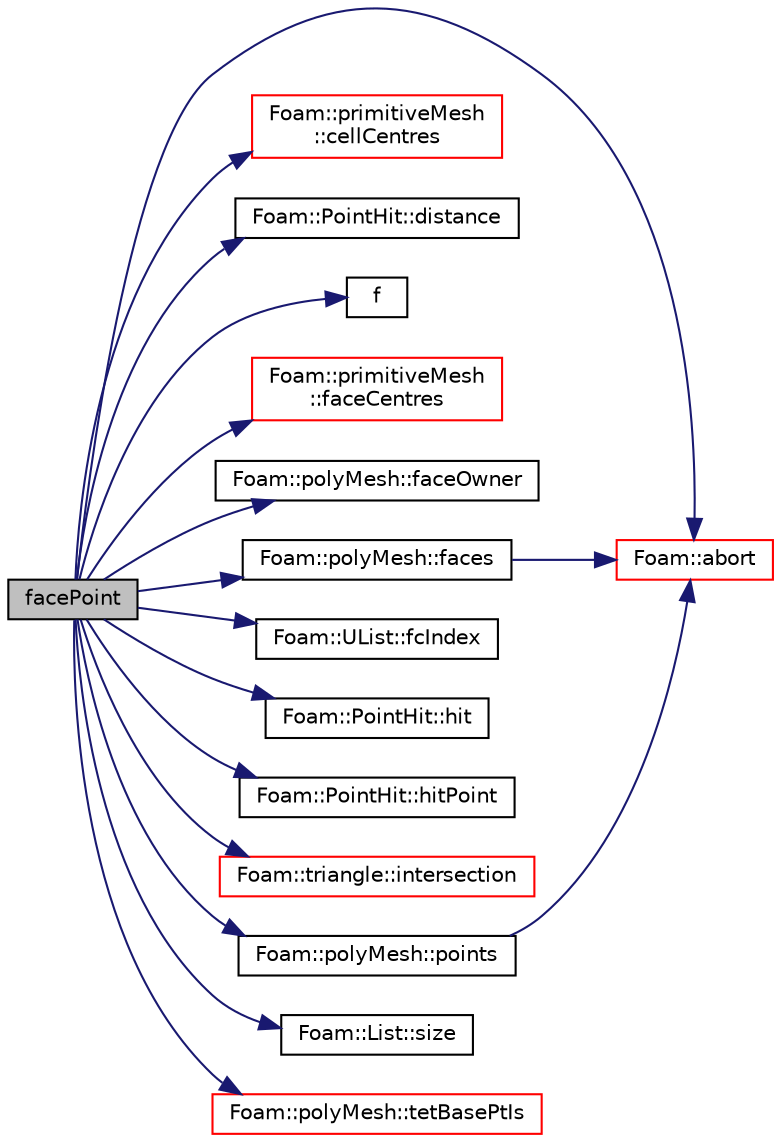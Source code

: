 digraph "facePoint"
{
  bgcolor="transparent";
  edge [fontname="Helvetica",fontsize="10",labelfontname="Helvetica",labelfontsize="10"];
  node [fontname="Helvetica",fontsize="10",shape=record];
  rankdir="LR";
  Node3941 [label="facePoint",height=0.2,width=0.4,color="black", fillcolor="grey75", style="filled", fontcolor="black"];
  Node3941 -> Node3942 [color="midnightblue",fontsize="10",style="solid",fontname="Helvetica"];
  Node3942 [label="Foam::abort",height=0.2,width=0.4,color="red",URL="$a21851.html#a447107a607d03e417307c203fa5fb44b"];
  Node3941 -> Node3987 [color="midnightblue",fontsize="10",style="solid",fontname="Helvetica"];
  Node3987 [label="Foam::primitiveMesh\l::cellCentres",height=0.2,width=0.4,color="red",URL="$a28685.html#a7300aee2989c6ec70e39436816461902"];
  Node3941 -> Node4005 [color="midnightblue",fontsize="10",style="solid",fontname="Helvetica"];
  Node4005 [label="Foam::PointHit::distance",height=0.2,width=0.4,color="black",URL="$a28713.html#a288a3ea8e3ee215a5e12afc1002ed4e6",tooltip="Return distance to hit. "];
  Node3941 -> Node3999 [color="midnightblue",fontsize="10",style="solid",fontname="Helvetica"];
  Node3999 [label="f",height=0.2,width=0.4,color="black",URL="$a18335.html#a888be93833ac7a23170555c69c690288"];
  Node3941 -> Node3994 [color="midnightblue",fontsize="10",style="solid",fontname="Helvetica"];
  Node3994 [label="Foam::primitiveMesh\l::faceCentres",height=0.2,width=0.4,color="red",URL="$a28685.html#a3319847c9ee813a5398d011b08de25a4"];
  Node3941 -> Node4006 [color="midnightblue",fontsize="10",style="solid",fontname="Helvetica"];
  Node4006 [label="Foam::polyMesh::faceOwner",height=0.2,width=0.4,color="black",URL="$a28565.html#a57752b49bfee23ca1944c3fb0493974f",tooltip="Return face owner. "];
  Node3941 -> Node4007 [color="midnightblue",fontsize="10",style="solid",fontname="Helvetica"];
  Node4007 [label="Foam::polyMesh::faces",height=0.2,width=0.4,color="black",URL="$a28565.html#a431c0a24765f0bb6d32f6a03ce0e9b57",tooltip="Return raw faces. "];
  Node4007 -> Node3942 [color="midnightblue",fontsize="10",style="solid",fontname="Helvetica"];
  Node3941 -> Node4008 [color="midnightblue",fontsize="10",style="solid",fontname="Helvetica"];
  Node4008 [label="Foam::UList::fcIndex",height=0.2,width=0.4,color="black",URL="$a26837.html#a512534dbc231b74b95ff84902c1b2087",tooltip="Return the forward circular index, i.e. the next index. "];
  Node3941 -> Node4009 [color="midnightblue",fontsize="10",style="solid",fontname="Helvetica"];
  Node4009 [label="Foam::PointHit::hit",height=0.2,width=0.4,color="black",URL="$a28713.html#aee8dc30bf27cefe419b15f96e594c155",tooltip="Is there a hit. "];
  Node3941 -> Node4010 [color="midnightblue",fontsize="10",style="solid",fontname="Helvetica"];
  Node4010 [label="Foam::PointHit::hitPoint",height=0.2,width=0.4,color="black",URL="$a28713.html#a0350feff966a8bc8833a84ca454f1e5e",tooltip="Return hit point. "];
  Node3941 -> Node4011 [color="midnightblue",fontsize="10",style="solid",fontname="Helvetica"];
  Node4011 [label="Foam::triangle::intersection",height=0.2,width=0.4,color="red",URL="$a28761.html#ac82a9c98ef3be11c0738ec2f39ba8a2c",tooltip="Fast intersection with a ray. "];
  Node3941 -> Node4019 [color="midnightblue",fontsize="10",style="solid",fontname="Helvetica"];
  Node4019 [label="Foam::polyMesh::points",height=0.2,width=0.4,color="black",URL="$a28565.html#ac44123fc1265297c41a43c3b62fdb4c2",tooltip="Return raw points. "];
  Node4019 -> Node3942 [color="midnightblue",fontsize="10",style="solid",fontname="Helvetica"];
  Node3941 -> Node4001 [color="midnightblue",fontsize="10",style="solid",fontname="Helvetica"];
  Node4001 [label="Foam::List::size",height=0.2,width=0.4,color="black",URL="$a26833.html#a8a5f6fa29bd4b500caf186f60245b384",tooltip="Override size to be inconsistent with allocated storage. "];
  Node3941 -> Node4020 [color="midnightblue",fontsize="10",style="solid",fontname="Helvetica"];
  Node4020 [label="Foam::polyMesh::tetBasePtIs",height=0.2,width=0.4,color="red",URL="$a28565.html#a4a7c8f492ae67f94fd90eed12d6fd79a",tooltip="Return the tetBasePtIs. "];
}

